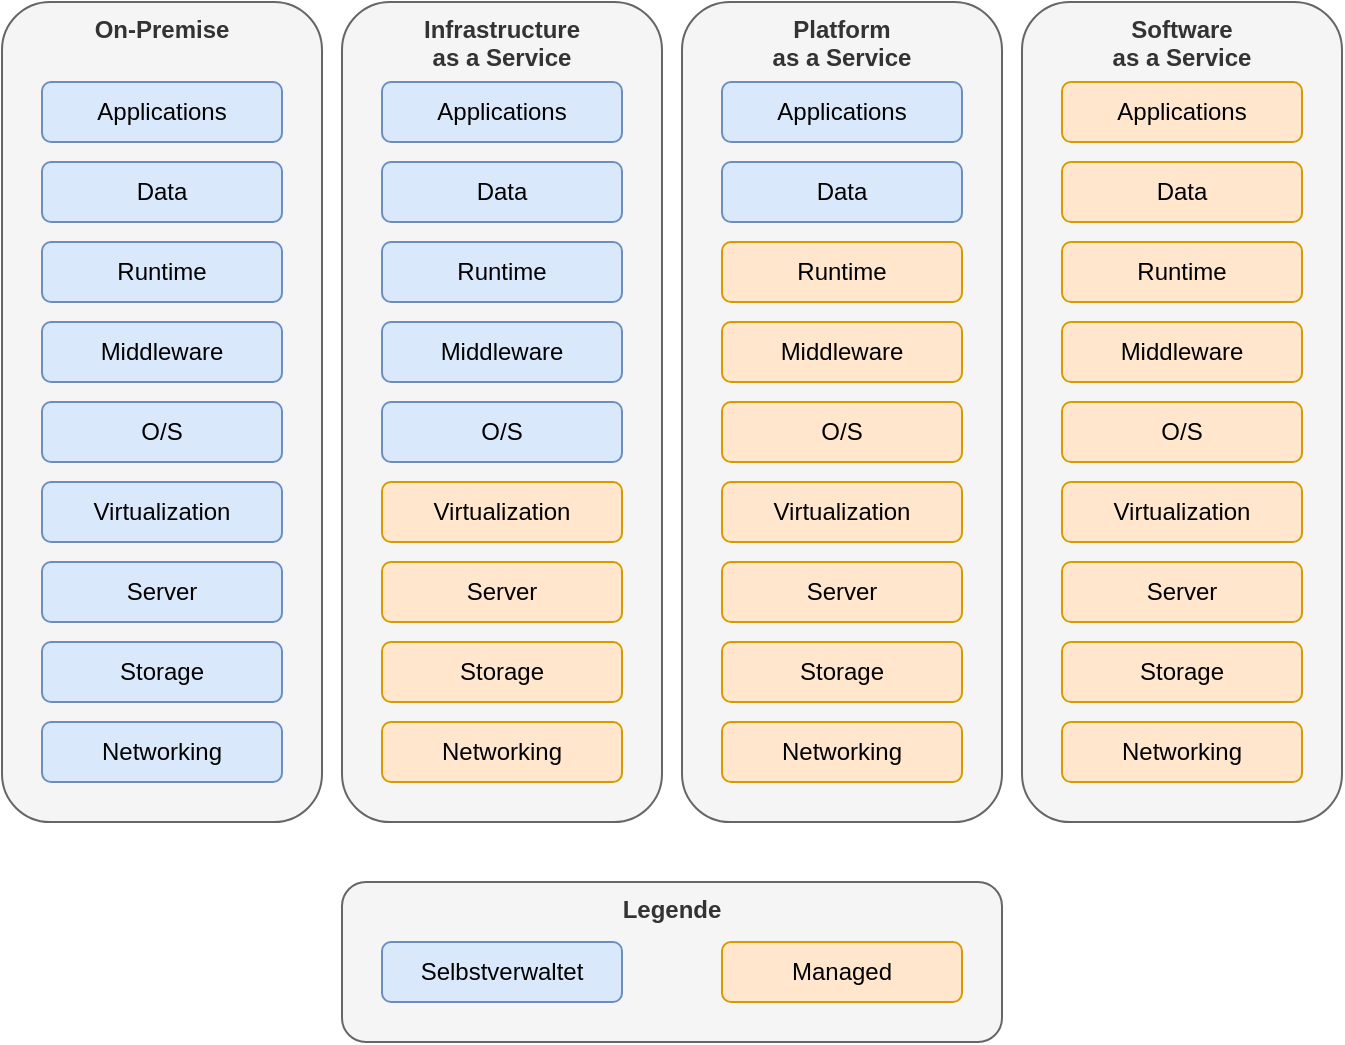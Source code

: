 <mxfile compressed="false" version="14.1.8" type="device">
  <diagram id="S9MbEkl17ALA3iQhE3Xu" name="Seite-1">
    <mxGraphModel dx="1117" dy="710" grid="1" gridSize="10" guides="1" tooltips="1" connect="1" arrows="1" fold="1" page="1" pageScale="1" pageWidth="827" pageHeight="1169" math="0" shadow="0">
      <root>
        <mxCell id="0" />
        <mxCell id="1" parent="0" />
        <mxCell id="zkM-_te5c6X4z-E8awoX-53" value="Legende" style="rounded=1;whiteSpace=wrap;html=1;fillColor=#f5f5f5;strokeColor=#666666;fontColor=#333333;verticalAlign=top;fontStyle=1" vertex="1" parent="1">
          <mxGeometry x="230" y="480" width="330" height="80" as="geometry" />
        </mxCell>
        <mxCell id="zkM-_te5c6X4z-E8awoX-21" value="On-Premise" style="rounded=1;whiteSpace=wrap;html=1;verticalAlign=top;fontStyle=1;fillColor=#f5f5f5;strokeColor=#666666;fontColor=#333333;" vertex="1" parent="1">
          <mxGeometry x="60" y="40" width="160" height="410" as="geometry" />
        </mxCell>
        <mxCell id="zkM-_te5c6X4z-E8awoX-1" value="Applications" style="rounded=1;whiteSpace=wrap;html=1;fillColor=#dae8fc;strokeColor=#6c8ebf;" vertex="1" parent="1">
          <mxGeometry x="80" y="80" width="120" height="30" as="geometry" />
        </mxCell>
        <mxCell id="zkM-_te5c6X4z-E8awoX-2" value="Data" style="rounded=1;whiteSpace=wrap;html=1;fillColor=#dae8fc;strokeColor=#6c8ebf;" vertex="1" parent="1">
          <mxGeometry x="80" y="120" width="120" height="30" as="geometry" />
        </mxCell>
        <mxCell id="zkM-_te5c6X4z-E8awoX-3" value="Runtime" style="rounded=1;whiteSpace=wrap;html=1;fillColor=#dae8fc;strokeColor=#6c8ebf;" vertex="1" parent="1">
          <mxGeometry x="80" y="160" width="120" height="30" as="geometry" />
        </mxCell>
        <mxCell id="zkM-_te5c6X4z-E8awoX-4" value="Middleware" style="rounded=1;whiteSpace=wrap;html=1;fillColor=#dae8fc;strokeColor=#6c8ebf;" vertex="1" parent="1">
          <mxGeometry x="80" y="200" width="120" height="30" as="geometry" />
        </mxCell>
        <mxCell id="zkM-_te5c6X4z-E8awoX-5" value="O/S" style="rounded=1;whiteSpace=wrap;html=1;fillColor=#dae8fc;strokeColor=#6c8ebf;" vertex="1" parent="1">
          <mxGeometry x="80" y="240" width="120" height="30" as="geometry" />
        </mxCell>
        <mxCell id="zkM-_te5c6X4z-E8awoX-6" value="Virtualization" style="rounded=1;whiteSpace=wrap;html=1;fillColor=#dae8fc;strokeColor=#6c8ebf;" vertex="1" parent="1">
          <mxGeometry x="80" y="280" width="120" height="30" as="geometry" />
        </mxCell>
        <mxCell id="zkM-_te5c6X4z-E8awoX-7" value="Server" style="rounded=1;whiteSpace=wrap;html=1;fillColor=#dae8fc;strokeColor=#6c8ebf;" vertex="1" parent="1">
          <mxGeometry x="80" y="320" width="120" height="30" as="geometry" />
        </mxCell>
        <mxCell id="zkM-_te5c6X4z-E8awoX-8" value="Storage" style="rounded=1;whiteSpace=wrap;html=1;fillColor=#dae8fc;strokeColor=#6c8ebf;" vertex="1" parent="1">
          <mxGeometry x="80" y="360" width="120" height="30" as="geometry" />
        </mxCell>
        <mxCell id="zkM-_te5c6X4z-E8awoX-9" value="Networking" style="rounded=1;whiteSpace=wrap;html=1;fillColor=#dae8fc;strokeColor=#6c8ebf;" vertex="1" parent="1">
          <mxGeometry x="80" y="400" width="120" height="30" as="geometry" />
        </mxCell>
        <mxCell id="zkM-_te5c6X4z-E8awoX-20" value="Managed" style="rounded=1;whiteSpace=wrap;html=1;fillColor=#ffe6cc;strokeColor=#d79b00;" vertex="1" parent="1">
          <mxGeometry x="420" y="510" width="120" height="30" as="geometry" />
        </mxCell>
        <mxCell id="zkM-_te5c6X4z-E8awoX-22" value="Infrastructure&lt;br&gt;as a Service" style="rounded=1;whiteSpace=wrap;html=1;verticalAlign=top;fontStyle=1;fillColor=#f5f5f5;strokeColor=#666666;fontColor=#333333;" vertex="1" parent="1">
          <mxGeometry x="230" y="40" width="160" height="410" as="geometry" />
        </mxCell>
        <mxCell id="zkM-_te5c6X4z-E8awoX-23" value="Applications" style="rounded=1;whiteSpace=wrap;html=1;fillColor=#dae8fc;strokeColor=#6c8ebf;" vertex="1" parent="1">
          <mxGeometry x="250" y="80" width="120" height="30" as="geometry" />
        </mxCell>
        <mxCell id="zkM-_te5c6X4z-E8awoX-24" value="Data" style="rounded=1;whiteSpace=wrap;html=1;fillColor=#dae8fc;strokeColor=#6c8ebf;" vertex="1" parent="1">
          <mxGeometry x="250" y="120" width="120" height="30" as="geometry" />
        </mxCell>
        <mxCell id="zkM-_te5c6X4z-E8awoX-25" value="Runtime" style="rounded=1;whiteSpace=wrap;html=1;fillColor=#dae8fc;strokeColor=#6c8ebf;" vertex="1" parent="1">
          <mxGeometry x="250" y="160" width="120" height="30" as="geometry" />
        </mxCell>
        <mxCell id="zkM-_te5c6X4z-E8awoX-26" value="Middleware" style="rounded=1;whiteSpace=wrap;html=1;fillColor=#dae8fc;strokeColor=#6c8ebf;" vertex="1" parent="1">
          <mxGeometry x="250" y="200" width="120" height="30" as="geometry" />
        </mxCell>
        <mxCell id="zkM-_te5c6X4z-E8awoX-27" value="O/S" style="rounded=1;whiteSpace=wrap;html=1;fillColor=#dae8fc;strokeColor=#6c8ebf;" vertex="1" parent="1">
          <mxGeometry x="250" y="240" width="120" height="30" as="geometry" />
        </mxCell>
        <mxCell id="zkM-_te5c6X4z-E8awoX-28" value="Virtualization" style="rounded=1;whiteSpace=wrap;html=1;fillColor=#ffe6cc;strokeColor=#d79b00;" vertex="1" parent="1">
          <mxGeometry x="250" y="280" width="120" height="30" as="geometry" />
        </mxCell>
        <mxCell id="zkM-_te5c6X4z-E8awoX-29" value="Server" style="rounded=1;whiteSpace=wrap;html=1;fillColor=#ffe6cc;strokeColor=#d79b00;" vertex="1" parent="1">
          <mxGeometry x="250" y="320" width="120" height="30" as="geometry" />
        </mxCell>
        <mxCell id="zkM-_te5c6X4z-E8awoX-30" value="Storage" style="rounded=1;whiteSpace=wrap;html=1;fillColor=#ffe6cc;strokeColor=#d79b00;" vertex="1" parent="1">
          <mxGeometry x="250" y="360" width="120" height="30" as="geometry" />
        </mxCell>
        <mxCell id="zkM-_te5c6X4z-E8awoX-31" value="Networking" style="rounded=1;whiteSpace=wrap;html=1;fillColor=#ffe6cc;strokeColor=#d79b00;" vertex="1" parent="1">
          <mxGeometry x="250" y="400" width="120" height="30" as="geometry" />
        </mxCell>
        <mxCell id="zkM-_te5c6X4z-E8awoX-32" value="Platform&lt;br&gt;as a Service" style="rounded=1;whiteSpace=wrap;html=1;verticalAlign=top;fontStyle=1;fillColor=#f5f5f5;strokeColor=#666666;fontColor=#333333;" vertex="1" parent="1">
          <mxGeometry x="400" y="40" width="160" height="410" as="geometry" />
        </mxCell>
        <mxCell id="zkM-_te5c6X4z-E8awoX-33" value="Applications" style="rounded=1;whiteSpace=wrap;html=1;fillColor=#dae8fc;strokeColor=#6c8ebf;" vertex="1" parent="1">
          <mxGeometry x="420" y="80" width="120" height="30" as="geometry" />
        </mxCell>
        <mxCell id="zkM-_te5c6X4z-E8awoX-34" value="Data" style="rounded=1;whiteSpace=wrap;html=1;fillColor=#dae8fc;strokeColor=#6c8ebf;" vertex="1" parent="1">
          <mxGeometry x="420" y="120" width="120" height="30" as="geometry" />
        </mxCell>
        <mxCell id="zkM-_te5c6X4z-E8awoX-35" value="Runtime" style="rounded=1;whiteSpace=wrap;html=1;fillColor=#ffe6cc;strokeColor=#d79b00;" vertex="1" parent="1">
          <mxGeometry x="420" y="160" width="120" height="30" as="geometry" />
        </mxCell>
        <mxCell id="zkM-_te5c6X4z-E8awoX-36" value="Middleware" style="rounded=1;whiteSpace=wrap;html=1;fillColor=#ffe6cc;strokeColor=#d79b00;" vertex="1" parent="1">
          <mxGeometry x="420" y="200" width="120" height="30" as="geometry" />
        </mxCell>
        <mxCell id="zkM-_te5c6X4z-E8awoX-37" value="O/S" style="rounded=1;whiteSpace=wrap;html=1;fillColor=#ffe6cc;strokeColor=#d79b00;" vertex="1" parent="1">
          <mxGeometry x="420" y="240" width="120" height="30" as="geometry" />
        </mxCell>
        <mxCell id="zkM-_te5c6X4z-E8awoX-38" value="Virtualization" style="rounded=1;whiteSpace=wrap;html=1;fillColor=#ffe6cc;strokeColor=#d79b00;" vertex="1" parent="1">
          <mxGeometry x="420" y="280" width="120" height="30" as="geometry" />
        </mxCell>
        <mxCell id="zkM-_te5c6X4z-E8awoX-39" value="Server" style="rounded=1;whiteSpace=wrap;html=1;fillColor=#ffe6cc;strokeColor=#d79b00;" vertex="1" parent="1">
          <mxGeometry x="420" y="320" width="120" height="30" as="geometry" />
        </mxCell>
        <mxCell id="zkM-_te5c6X4z-E8awoX-40" value="Storage" style="rounded=1;whiteSpace=wrap;html=1;fillColor=#ffe6cc;strokeColor=#d79b00;" vertex="1" parent="1">
          <mxGeometry x="420" y="360" width="120" height="30" as="geometry" />
        </mxCell>
        <mxCell id="zkM-_te5c6X4z-E8awoX-41" value="Networking" style="rounded=1;whiteSpace=wrap;html=1;fillColor=#ffe6cc;strokeColor=#d79b00;" vertex="1" parent="1">
          <mxGeometry x="420" y="400" width="120" height="30" as="geometry" />
        </mxCell>
        <mxCell id="zkM-_te5c6X4z-E8awoX-42" value="Software&lt;br&gt;as a Service" style="rounded=1;whiteSpace=wrap;html=1;verticalAlign=top;fontStyle=1;fillColor=#f5f5f5;strokeColor=#666666;fontColor=#333333;" vertex="1" parent="1">
          <mxGeometry x="570" y="40" width="160" height="410" as="geometry" />
        </mxCell>
        <mxCell id="zkM-_te5c6X4z-E8awoX-43" value="Applications" style="rounded=1;whiteSpace=wrap;html=1;fillColor=#ffe6cc;strokeColor=#d79b00;" vertex="1" parent="1">
          <mxGeometry x="590" y="80" width="120" height="30" as="geometry" />
        </mxCell>
        <mxCell id="zkM-_te5c6X4z-E8awoX-44" value="Data" style="rounded=1;whiteSpace=wrap;html=1;fillColor=#ffe6cc;strokeColor=#d79b00;" vertex="1" parent="1">
          <mxGeometry x="590" y="120" width="120" height="30" as="geometry" />
        </mxCell>
        <mxCell id="zkM-_te5c6X4z-E8awoX-45" value="Runtime" style="rounded=1;whiteSpace=wrap;html=1;fillColor=#ffe6cc;strokeColor=#d79b00;" vertex="1" parent="1">
          <mxGeometry x="590" y="160" width="120" height="30" as="geometry" />
        </mxCell>
        <mxCell id="zkM-_te5c6X4z-E8awoX-46" value="Middleware" style="rounded=1;whiteSpace=wrap;html=1;fillColor=#ffe6cc;strokeColor=#d79b00;" vertex="1" parent="1">
          <mxGeometry x="590" y="200" width="120" height="30" as="geometry" />
        </mxCell>
        <mxCell id="zkM-_te5c6X4z-E8awoX-47" value="O/S" style="rounded=1;whiteSpace=wrap;html=1;fillColor=#ffe6cc;strokeColor=#d79b00;" vertex="1" parent="1">
          <mxGeometry x="590" y="240" width="120" height="30" as="geometry" />
        </mxCell>
        <mxCell id="zkM-_te5c6X4z-E8awoX-48" value="Virtualization" style="rounded=1;whiteSpace=wrap;html=1;fillColor=#ffe6cc;strokeColor=#d79b00;" vertex="1" parent="1">
          <mxGeometry x="590" y="280" width="120" height="30" as="geometry" />
        </mxCell>
        <mxCell id="zkM-_te5c6X4z-E8awoX-49" value="Server" style="rounded=1;whiteSpace=wrap;html=1;fillColor=#ffe6cc;strokeColor=#d79b00;" vertex="1" parent="1">
          <mxGeometry x="590" y="320" width="120" height="30" as="geometry" />
        </mxCell>
        <mxCell id="zkM-_te5c6X4z-E8awoX-50" value="Storage" style="rounded=1;whiteSpace=wrap;html=1;fillColor=#ffe6cc;strokeColor=#d79b00;" vertex="1" parent="1">
          <mxGeometry x="590" y="360" width="120" height="30" as="geometry" />
        </mxCell>
        <mxCell id="zkM-_te5c6X4z-E8awoX-51" value="Networking" style="rounded=1;whiteSpace=wrap;html=1;fillColor=#ffe6cc;strokeColor=#d79b00;" vertex="1" parent="1">
          <mxGeometry x="590" y="400" width="120" height="30" as="geometry" />
        </mxCell>
        <mxCell id="zkM-_te5c6X4z-E8awoX-52" value="Selbstverwaltet" style="rounded=1;whiteSpace=wrap;html=1;fillColor=#dae8fc;strokeColor=#6c8ebf;" vertex="1" parent="1">
          <mxGeometry x="250" y="510" width="120" height="30" as="geometry" />
        </mxCell>
      </root>
    </mxGraphModel>
  </diagram>
</mxfile>
